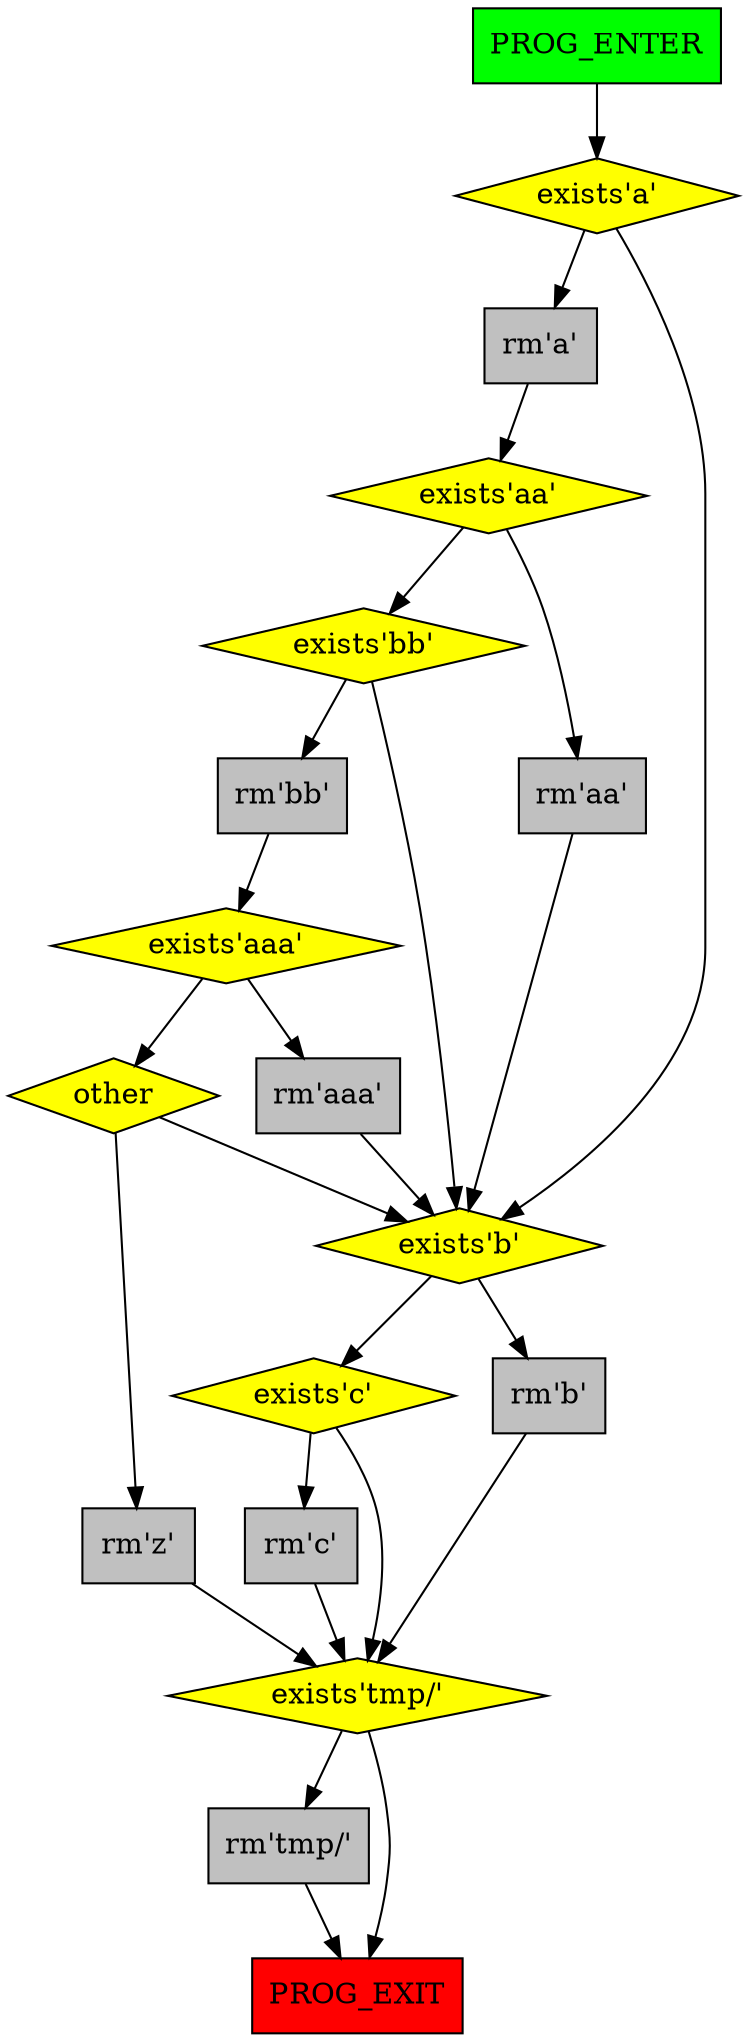 digraph G {
    22[label="PROG_ENTER",shape=mbox,fillcolor=green,style=filled];
    23[label="exists'a'",shape=diamond,fillcolor=yellow,style=filled];
    24[label="rm'a'",shape=box,fillcolor=gray,style=filled];
    25[label="exists'aa'",shape=diamond,fillcolor=yellow,style=filled];
    26[label="rm'aa'",shape=box,fillcolor=gray,style=filled];
    33[label="exists'b'",shape=diamond,fillcolor=yellow,style=filled];
    34[label="rm'b'",shape=box,fillcolor=gray,style=filled];
    37[label="exists'tmp/'",shape=diamond,fillcolor=yellow,style=filled];
    38[label="rm'tmp/'",shape=box,fillcolor=gray,style=filled];
    39[label="PROG_EXIT",shape=mbox,fillcolor=red,style=filled];
    35[label="exists'c'",shape=diamond,fillcolor=yellow,style=filled];
    36[label="rm'c'",shape=box,fillcolor=gray,style=filled];
    27[label="exists'bb'",shape=diamond,fillcolor=yellow,style=filled];
    28[label="rm'bb'",shape=box,fillcolor=gray,style=filled];
    29[label="exists'aaa'",shape=diamond,fillcolor=yellow,style=filled];
    30[label="rm'aaa'",shape=box,fillcolor=gray,style=filled];
    31[label="other",shape=diamond,fillcolor=yellow,style=filled];
    32[label="rm'z'",shape=box,fillcolor=gray,style=filled];

    22 -> 23;
    23 -> 24;
    23 -> 33;
    24 -> 25;
    25 -> 26;
    25 -> 27;
    26 -> 33;
    33 -> 34;
    33 -> 35;
    34 -> 37;
    37 -> 38;
    37 -> 39;
    38 -> 39;
    35 -> 36;
    35 -> 37;
    36 -> 37;
    27 -> 28;
    27 -> 33;
    28 -> 29;
    29 -> 30;
    29 -> 31;
    30 -> 33;
    31 -> 32;
    31 -> 33;
    32 -> 37;
}
